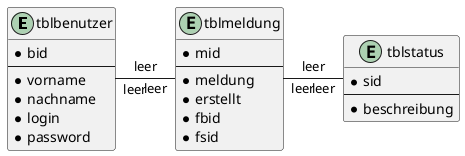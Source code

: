 @startuml name Aufgabe4_1_Benutzer
entity tblbenutzer {
    * bid
    --
    * vorname
    * nachname
    * login
    *password 
}
entity tblmeldung {
    * mid 
    --
    * meldung
    * erstellt
    * fbid 
    * fsid 
}
entity tblstatus {
    * sid 
    --
    * beschreibung 
}
tblbenutzer "leer" - "leer" tblmeldung: leer
tblmeldung "leer" - "leer" tblstatus: leer 
@enduml
